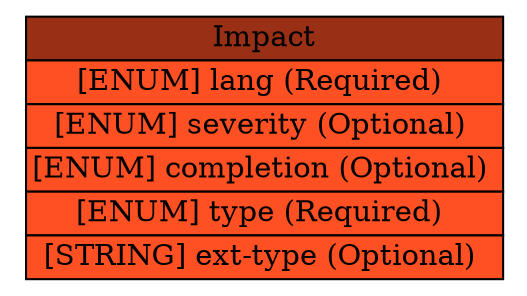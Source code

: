 digraph Impact {
	graph [rankdir=LR];
	node [label="\N"];
	graph [bb="0,0,234,128"];
	Impact [label=<<table BORDER="0" CELLBORDER="1" CELLSPACING="0"> <tr > <td BGCOLOR="#993016" HREF="#" TITLE="The Impact class allows for categorizing and describing the technical impact of the incident on the network of an organization. ">Impact</td> </tr>" %<tr><td BGCOLOR="#FF5024" HREF="#" TITLE="A valid language code per RFC 4646 [7] constrained by the definition of &quot;xs:language&quot;.  The interpretation of this code is described in Section 6.">[ENUM] lang (Required) </td></tr>%<tr><td BGCOLOR="#FF5024" HREF="#" TITLE="An estimate of the relative severity of the activity.  The permitted values are shown below.  There is no default value.">[ENUM] severity (Optional) </td></tr>%<tr><td BGCOLOR="#FF5024" HREF="#" TITLE="An indication whether the described activity was successful.  The permitted values are shown below.  There is no default value.">[ENUM] completion (Optional) </td></tr>%<tr><td BGCOLOR="#FF5024" HREF="#" TITLE="Classifies the malicious activity into incident categories.  The permitted values are shown below.  The default value is &quot;other&quot;.">[ENUM] type (Required) </td></tr>%<tr><td BGCOLOR="#FF5024" HREF="#" TITLE="A means by which to extend the type attribute. See Section 5.1.">[STRING] ext-type (Optional) </td></tr>%</table>>, shape=plaintext, pos="117,64", width="3.25", height="1.7917"];
}
